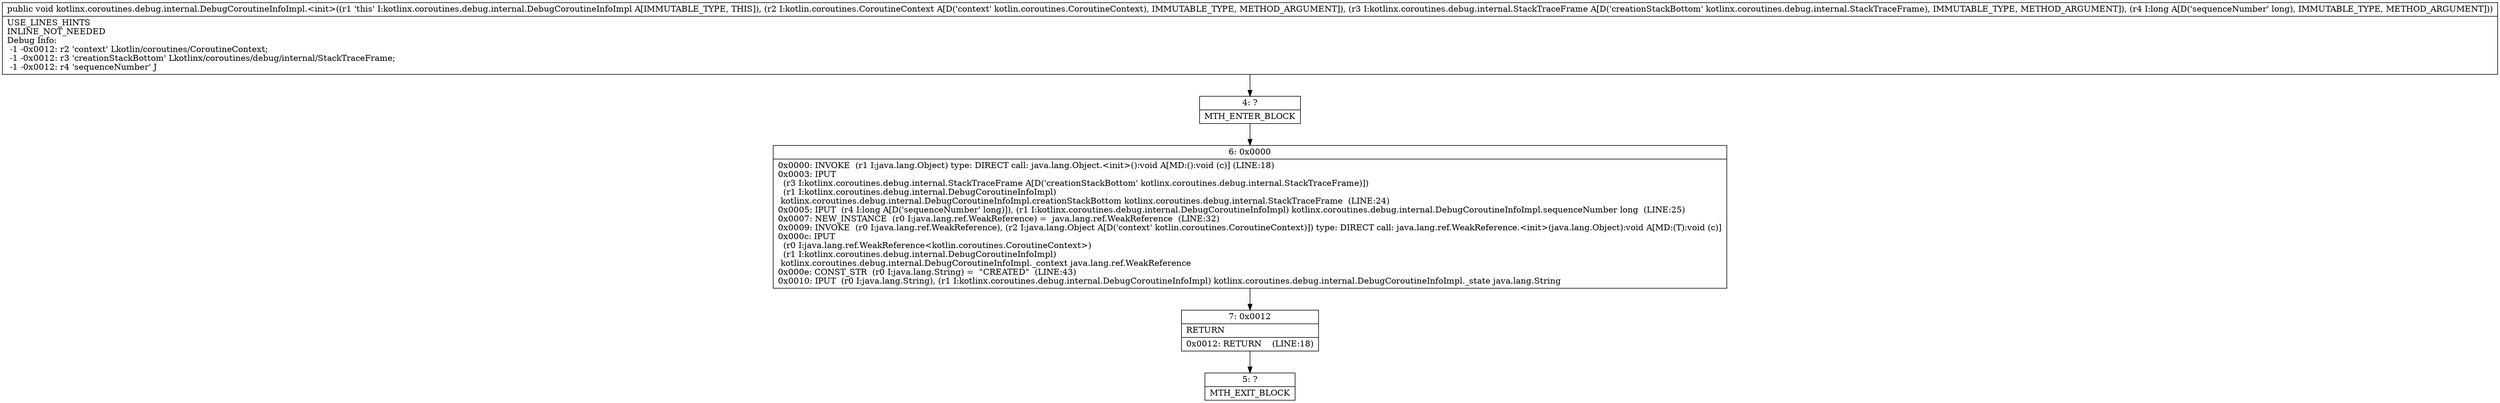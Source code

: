 digraph "CFG forkotlinx.coroutines.debug.internal.DebugCoroutineInfoImpl.\<init\>(Lkotlin\/coroutines\/CoroutineContext;Lkotlinx\/coroutines\/debug\/internal\/StackTraceFrame;J)V" {
Node_4 [shape=record,label="{4\:\ ?|MTH_ENTER_BLOCK\l}"];
Node_6 [shape=record,label="{6\:\ 0x0000|0x0000: INVOKE  (r1 I:java.lang.Object) type: DIRECT call: java.lang.Object.\<init\>():void A[MD:():void (c)] (LINE:18)\l0x0003: IPUT  \l  (r3 I:kotlinx.coroutines.debug.internal.StackTraceFrame A[D('creationStackBottom' kotlinx.coroutines.debug.internal.StackTraceFrame)])\l  (r1 I:kotlinx.coroutines.debug.internal.DebugCoroutineInfoImpl)\l kotlinx.coroutines.debug.internal.DebugCoroutineInfoImpl.creationStackBottom kotlinx.coroutines.debug.internal.StackTraceFrame  (LINE:24)\l0x0005: IPUT  (r4 I:long A[D('sequenceNumber' long)]), (r1 I:kotlinx.coroutines.debug.internal.DebugCoroutineInfoImpl) kotlinx.coroutines.debug.internal.DebugCoroutineInfoImpl.sequenceNumber long  (LINE:25)\l0x0007: NEW_INSTANCE  (r0 I:java.lang.ref.WeakReference) =  java.lang.ref.WeakReference  (LINE:32)\l0x0009: INVOKE  (r0 I:java.lang.ref.WeakReference), (r2 I:java.lang.Object A[D('context' kotlin.coroutines.CoroutineContext)]) type: DIRECT call: java.lang.ref.WeakReference.\<init\>(java.lang.Object):void A[MD:(T):void (c)]\l0x000c: IPUT  \l  (r0 I:java.lang.ref.WeakReference\<kotlin.coroutines.CoroutineContext\>)\l  (r1 I:kotlinx.coroutines.debug.internal.DebugCoroutineInfoImpl)\l kotlinx.coroutines.debug.internal.DebugCoroutineInfoImpl._context java.lang.ref.WeakReference \l0x000e: CONST_STR  (r0 I:java.lang.String) =  \"CREATED\"  (LINE:43)\l0x0010: IPUT  (r0 I:java.lang.String), (r1 I:kotlinx.coroutines.debug.internal.DebugCoroutineInfoImpl) kotlinx.coroutines.debug.internal.DebugCoroutineInfoImpl._state java.lang.String \l}"];
Node_7 [shape=record,label="{7\:\ 0x0012|RETURN\l|0x0012: RETURN    (LINE:18)\l}"];
Node_5 [shape=record,label="{5\:\ ?|MTH_EXIT_BLOCK\l}"];
MethodNode[shape=record,label="{public void kotlinx.coroutines.debug.internal.DebugCoroutineInfoImpl.\<init\>((r1 'this' I:kotlinx.coroutines.debug.internal.DebugCoroutineInfoImpl A[IMMUTABLE_TYPE, THIS]), (r2 I:kotlin.coroutines.CoroutineContext A[D('context' kotlin.coroutines.CoroutineContext), IMMUTABLE_TYPE, METHOD_ARGUMENT]), (r3 I:kotlinx.coroutines.debug.internal.StackTraceFrame A[D('creationStackBottom' kotlinx.coroutines.debug.internal.StackTraceFrame), IMMUTABLE_TYPE, METHOD_ARGUMENT]), (r4 I:long A[D('sequenceNumber' long), IMMUTABLE_TYPE, METHOD_ARGUMENT]))  | USE_LINES_HINTS\lINLINE_NOT_NEEDED\lDebug Info:\l  \-1 \-0x0012: r2 'context' Lkotlin\/coroutines\/CoroutineContext;\l  \-1 \-0x0012: r3 'creationStackBottom' Lkotlinx\/coroutines\/debug\/internal\/StackTraceFrame;\l  \-1 \-0x0012: r4 'sequenceNumber' J\l}"];
MethodNode -> Node_4;Node_4 -> Node_6;
Node_6 -> Node_7;
Node_7 -> Node_5;
}

